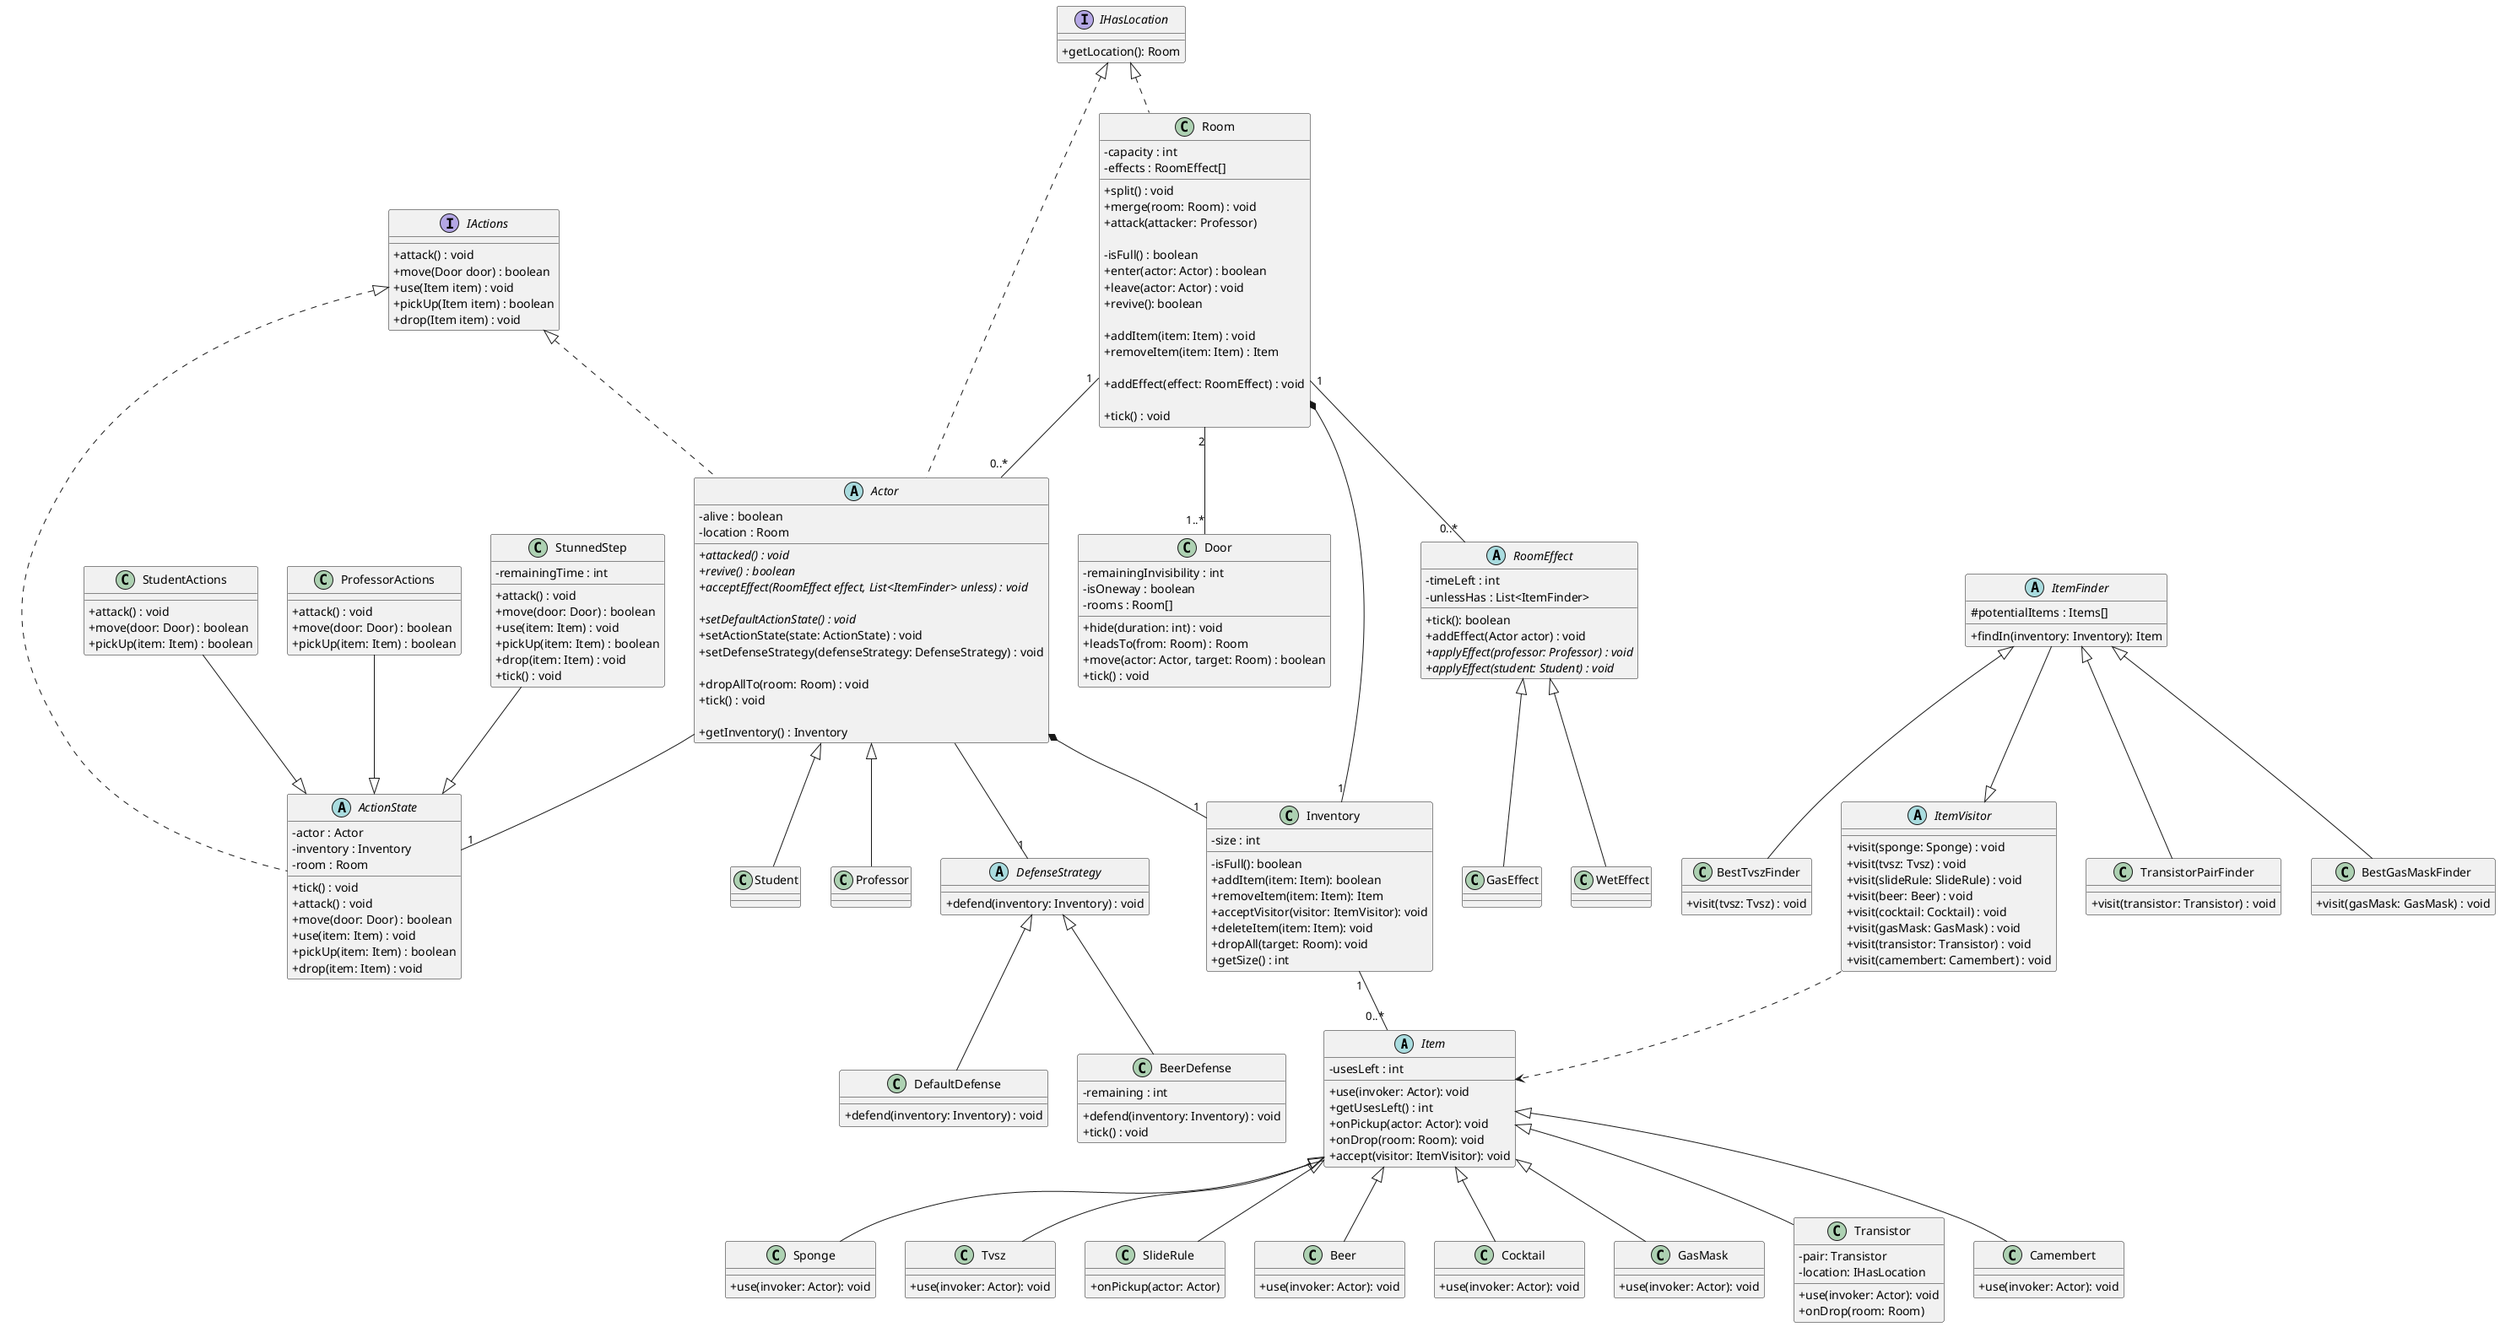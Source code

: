 @startuml classDiagram
skinparam classAttributeIconSize 0

'Items --------------------------------------------
abstract class Item {
    - usesLeft : int
    + use(invoker: Actor): void
    + getUsesLeft() : int
    + onPickup(actor: Actor): void
    + onDrop(room: Room): void
    + accept(visitor: ItemVisitor): void
}

class Sponge {
    + use(invoker: Actor): void
}

class Tvsz {
    + use(invoker: Actor): void
}

class SlideRule {
    + onPickup(actor: Actor)
}

class Beer {
    + use(invoker: Actor): void
}

class Cocktail {
    + use(invoker: Actor): void
}

class GasMask {
    + use(invoker: Actor): void
}

class Transistor {
    - pair: Transistor
    - location: IHasLocation
    + use(invoker: Actor): void
    + onDrop(room: Room)
}

class Camembert {
    + use(invoker: Actor): void
}

Item <|-- Sponge
Item <|-- Tvsz
Item <|-- SlideRule
Item <|-- Beer
Item <|-- Cocktail
Item <|-- GasMask
Item <|-- Transistor
Item <|-- Camembert

'Inventory ----------------------------------------
class Inventory {
    - size : int

    - isFull(): boolean
    + addItem(item: Item): boolean
    + removeItem(item: Item): Item
    + acceptVisitor(visitor: ItemVisitor): void
    + deleteItem(item: Item): void
    + dropAll(target: Room): void
    + getSize() : int
}

/' 
itt a remove és a delete összevonható lenne egy 
removeItem(Item item, boolean shouldDelete)-re
'/

Inventory "1" -- "0..*" Item

' azért asszociáció, mivel ettől még az item-nek van egyedi léte

Actor *--"1" Inventory
Room *-- "1" Inventory

'Character ----------------------------------------

abstract class Actor {
    - alive : boolean
    - location : Room

    + {abstract} attacked() : void
    + {abstract} revive() : boolean
    + {abstract} acceptEffect(RoomEffect effect, List<ItemFinder> unless) : void

    + {abstract}setDefaultActionState() : void
    + setActionState(state: ActionState) : void
    + setDefenseStrategy(defenseStrategy: DefenseStrategy) : void

    + dropAllTo(room: Room) : void
    + tick() : void

    + getInventory() : Inventory
}

Actor -- "1" ActionState
Actor -- "1" DefenseStrategy

class Student {
}

Actor <|-- Student

class Professor {
}

Actor <|-- Professor

'ez egy kísérleti dolog - szedd ki, ha nem tetszik

'Room ---------------------------------------------

class Room {
    - capacity : int
    - effects : RoomEffect[]

    + split() : void
    + merge(room: Room) : void
    + attack(attacker: Professor)
    
    - isFull() : boolean
    + enter(actor: Actor) : boolean
    + leave(actor: Actor) : void
    + revive(): boolean

    + addItem(item: Item) : void
    + removeItem(item: Item) : Item

    + addEffect(effect: RoomEffect) : void

    + tick() : void
}

/'
az egyirányú ajtók merge-nél eltűnnek, ha a két szoba 
között voltak?
'/

/' 
hogyan is fogjuk értesíteni a bennlévő professort, ha 
egy hallgató belép?
'/

class Door {
    - remainingInvisibility : int
    - isOneway : boolean
    - rooms : Room[]

    + hide(duration: int) : void
    + leadsTo(from: Room) : Room
    + move(actor: Actor, target: Room) : boolean
    + tick() : void
}

Room "1" -- "0..*" Actor 
Room "2" -- "1..*" Door
Room "1" -- "0..*" RoomEffect

interface IHasLocation {
    + getLocation(): Room
}

IHasLocation <|.. Room
IHasLocation <|.. Actor

'Effect -------------------------------------------
abstract class RoomEffect {
    - timeLeft : int
    - unlessHas : List<ItemFinder>
    + tick(): boolean
    + addEffect(Actor actor) : void
    + {abstract} applyEffect(professor: Professor) : void
    + {abstract} applyEffect(student: Student) : void
}
' tick returns false when the effect expires

RoomEffect <|-- WetEffect
RoomEffect <|-- GasEffect

class WetEffect {
}

class GasEffect {
}

'State --------------------------------------------
interface IActions {
    + attack() : void
    + move(Door door) : boolean
    + use(Item item) : void
    + pickUp(Item item) : boolean
    + drop(Item item) : void
}

IActions <|.. Actor
IActions <|.. ActionState

abstract class ActionState {
    - actor : Actor
    - inventory : Inventory
    - room : Room
    + tick() : void
    + attack() : void
    + move(door: Door) : boolean
    + use(item: Item) : void
    + pickUp(item: Item) : boolean
    + drop(item: Item) : void
}

class StudentActions {
    + attack() : void
    + move(door: Door) : boolean
    + pickUp(item: Item) : boolean
}

StudentActions --|> ActionState

class ProfessorActions {
    + attack() : void
    + move(door: Door) : boolean
    + pickUp(item: Item) : boolean
}

ProfessorActions --|> ActionState

class StunnedStep {
    - remainingTime : int

    + attack() : void
    + move(door: Door) : boolean
    + use(item: Item) : void
    + pickUp(item: Item) : boolean
    + drop(item: Item) : void
    + tick() : void
}

StunnedStep --|> ActionState

'Strategy -----------------------------------
abstract class DefenseStrategy {
    + defend(inventory: Inventory) : void
}

class DefaultDefense {
    + defend(inventory: Inventory) : void
}

class BeerDefense {
    - remaining : int
    + defend(inventory: Inventory) : void
    + tick() : void
}

DefenseStrategy <|-- DefaultDefense
DefenseStrategy <|-- BeerDefense

'Visitors ----------------------------------------
abstract class ItemVisitor {
    + visit(sponge: Sponge) : void
    + visit(tvsz: Tvsz) : void
    + visit(slideRule: SlideRule) : void
    + visit(beer: Beer) : void
    + visit(cocktail: Cocktail) : void
    + visit(gasMask: GasMask) : void
    + visit(transistor: Transistor) : void
    + visit(camembert: Camembert) : void
}

ItemVisitor ..> Item

abstract class ItemFinder {
    # potentialItems : Items[]
    + findIn(inventory: Inventory): Item
}

ItemFinder --|> ItemVisitor

class TransistorPairFinder {
    + visit(transistor: Transistor) : void
}

class BestGasMaskFinder {
    + visit(gasMask: GasMask) : void
}

class BestTvszFinder {
    + visit(tvsz: Tvsz) : void
}   

ItemFinder <|-- TransistorPairFinder
ItemFinder <|-- BestGasMaskFinder
ItemFinder <|-- BestTvszFinder

@enduml